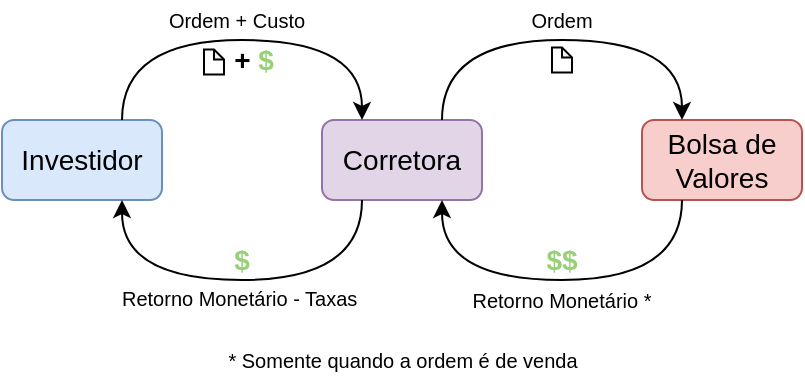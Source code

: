 <mxfile version="13.0.1" type="device"><diagram id="p2LlpE4bGKlXnjx8UPxI" name="Page-1"><mxGraphModel dx="981" dy="492" grid="1" gridSize="10" guides="1" tooltips="1" connect="1" arrows="1" fold="1" page="1" pageScale="1" pageWidth="827" pageHeight="1169" math="0" shadow="0"><root><mxCell id="0"/><mxCell id="1" parent="0"/><mxCell id="vA-ZJpgJZ3vEEqA4DVBg-4" value="&lt;font size=&quot;1&quot;&gt;&lt;span style=&quot;font-size: 14px&quot;&gt;Corretora&lt;/span&gt;&lt;/font&gt;" style="rounded=1;whiteSpace=wrap;html=1;strokeWidth=1;fillColor=#e1d5e7;strokeColor=#9673a6;" vertex="1" parent="1"><mxGeometry x="280" y="280" width="80" height="40" as="geometry"/></mxCell><mxCell id="vA-ZJpgJZ3vEEqA4DVBg-7" value="&lt;font style=&quot;font-size: 14px&quot;&gt;Investidor&lt;/font&gt;" style="rounded=1;whiteSpace=wrap;html=1;strokeWidth=1;fillColor=#dae8fc;strokeColor=#6c8ebf;" vertex="1" parent="1"><mxGeometry x="120" y="280" width="80" height="40" as="geometry"/></mxCell><mxCell id="vA-ZJpgJZ3vEEqA4DVBg-8" value="&lt;font size=&quot;1&quot;&gt;&lt;span style=&quot;font-size: 14px&quot;&gt;Bolsa de Valores&lt;/span&gt;&lt;/font&gt;" style="rounded=1;whiteSpace=wrap;html=1;strokeWidth=1;fillColor=#f8cecc;strokeColor=#b85450;" vertex="1" parent="1"><mxGeometry x="440" y="280" width="80" height="40" as="geometry"/></mxCell><mxCell id="vA-ZJpgJZ3vEEqA4DVBg-10" value="" style="curved=1;endArrow=classic;html=1;exitX=0.75;exitY=0;exitDx=0;exitDy=0;entryX=0.25;entryY=0;entryDx=0;entryDy=0;" edge="1" parent="1" source="vA-ZJpgJZ3vEEqA4DVBg-7" target="vA-ZJpgJZ3vEEqA4DVBg-4"><mxGeometry width="50" height="50" relative="1" as="geometry"><mxPoint x="380" y="390" as="sourcePoint"/><mxPoint x="430" y="340" as="targetPoint"/><Array as="points"><mxPoint x="180" y="240"/><mxPoint x="300" y="240"/></Array></mxGeometry></mxCell><mxCell id="vA-ZJpgJZ3vEEqA4DVBg-11" value="" style="curved=1;endArrow=classic;html=1;exitX=0.75;exitY=0;exitDx=0;exitDy=0;entryX=0.25;entryY=0;entryDx=0;entryDy=0;" edge="1" parent="1" source="vA-ZJpgJZ3vEEqA4DVBg-4" target="vA-ZJpgJZ3vEEqA4DVBg-8"><mxGeometry width="50" height="50" relative="1" as="geometry"><mxPoint x="290" y="480" as="sourcePoint"/><mxPoint x="340" y="430" as="targetPoint"/><Array as="points"><mxPoint x="340" y="240"/><mxPoint x="460" y="240"/></Array></mxGeometry></mxCell><mxCell id="vA-ZJpgJZ3vEEqA4DVBg-12" value="" style="curved=1;endArrow=classic;html=1;exitX=0.25;exitY=1;exitDx=0;exitDy=0;entryX=0.75;entryY=1;entryDx=0;entryDy=0;" edge="1" parent="1" source="vA-ZJpgJZ3vEEqA4DVBg-8" target="vA-ZJpgJZ3vEEqA4DVBg-4"><mxGeometry width="50" height="50" relative="1" as="geometry"><mxPoint x="320" y="530" as="sourcePoint"/><mxPoint x="370" y="480" as="targetPoint"/><Array as="points"><mxPoint x="460" y="360"/><mxPoint x="340" y="360"/></Array></mxGeometry></mxCell><mxCell id="vA-ZJpgJZ3vEEqA4DVBg-13" value="" style="curved=1;endArrow=classic;html=1;exitX=0.25;exitY=1;exitDx=0;exitDy=0;entryX=0.75;entryY=1;entryDx=0;entryDy=0;" edge="1" parent="1" source="vA-ZJpgJZ3vEEqA4DVBg-4" target="vA-ZJpgJZ3vEEqA4DVBg-7"><mxGeometry width="50" height="50" relative="1" as="geometry"><mxPoint x="190" y="550" as="sourcePoint"/><mxPoint x="240" y="500" as="targetPoint"/><Array as="points"><mxPoint x="300" y="360"/><mxPoint x="180" y="360"/></Array></mxGeometry></mxCell><mxCell id="vA-ZJpgJZ3vEEqA4DVBg-14" value="&lt;font style=&quot;font-size: 14px&quot; color=&quot;#97d077&quot;&gt;&lt;b&gt;$$&lt;/b&gt;&lt;/font&gt;" style="text;html=1;strokeColor=none;fillColor=none;align=center;verticalAlign=middle;whiteSpace=wrap;rounded=0;" vertex="1" parent="1"><mxGeometry x="380" y="340" width="40" height="20" as="geometry"/></mxCell><mxCell id="vA-ZJpgJZ3vEEqA4DVBg-15" value="&lt;font style=&quot;font-size: 14px&quot; color=&quot;#97d077&quot;&gt;&lt;b&gt;$&lt;/b&gt;&lt;/font&gt;" style="text;html=1;strokeColor=none;fillColor=none;align=center;verticalAlign=middle;whiteSpace=wrap;rounded=0;" vertex="1" parent="1"><mxGeometry x="220" y="340" width="40" height="20" as="geometry"/></mxCell><mxCell id="vA-ZJpgJZ3vEEqA4DVBg-19" value="" style="shape=note;whiteSpace=wrap;html=1;backgroundOutline=1;darkOpacity=0.05;strokeWidth=1;size=5;" vertex="1" parent="1"><mxGeometry x="395" y="243.75" width="10" height="12.5" as="geometry"/></mxCell><mxCell id="vA-ZJpgJZ3vEEqA4DVBg-20" value="" style="group" vertex="1" connectable="0" parent="1"><mxGeometry x="221" y="240" width="45" height="20" as="geometry"/></mxCell><mxCell id="vA-ZJpgJZ3vEEqA4DVBg-16" value="&lt;font style=&quot;font-size: 14px&quot;&gt;&lt;b&gt;+&lt;font color=&quot;#97d077&quot;&gt; $&lt;/font&gt;&lt;/b&gt;&lt;/font&gt;" style="text;html=1;strokeColor=none;fillColor=none;align=center;verticalAlign=middle;whiteSpace=wrap;rounded=0;" vertex="1" parent="vA-ZJpgJZ3vEEqA4DVBg-20"><mxGeometry x="5" width="40" height="20" as="geometry"/></mxCell><mxCell id="vA-ZJpgJZ3vEEqA4DVBg-18" value="" style="shape=note;whiteSpace=wrap;html=1;backgroundOutline=1;darkOpacity=0.05;strokeWidth=1;size=5;" vertex="1" parent="vA-ZJpgJZ3vEEqA4DVBg-20"><mxGeometry y="4.75" width="10" height="12.5" as="geometry"/></mxCell><mxCell id="vA-ZJpgJZ3vEEqA4DVBg-21" value="&lt;font style=&quot;font-size: 10px&quot;&gt;Ordem + Custo&lt;/font&gt;" style="text;html=1;strokeColor=none;fillColor=none;align=center;verticalAlign=middle;whiteSpace=wrap;rounded=0;" vertex="1" parent="1"><mxGeometry x="200" y="225" width="75" height="10" as="geometry"/></mxCell><mxCell id="vA-ZJpgJZ3vEEqA4DVBg-22" value="&lt;font style=&quot;font-size: 10px&quot;&gt;Ordem&lt;/font&gt;" style="text;html=1;strokeColor=none;fillColor=none;align=center;verticalAlign=middle;whiteSpace=wrap;rounded=0;" vertex="1" parent="1"><mxGeometry x="385" y="220" width="30" height="20" as="geometry"/></mxCell><mxCell id="vA-ZJpgJZ3vEEqA4DVBg-24" value="&lt;font style=&quot;font-size: 10px&quot;&gt;Retorno Monetário *&lt;/font&gt;" style="text;html=1;strokeColor=none;fillColor=none;align=center;verticalAlign=middle;whiteSpace=wrap;rounded=0;" vertex="1" parent="1"><mxGeometry x="350" y="360" width="100" height="20" as="geometry"/></mxCell><mxCell id="vA-ZJpgJZ3vEEqA4DVBg-25" value="&lt;span style=&quot;font-family: &amp;#34;helvetica&amp;#34; ; font-style: normal ; font-weight: 400 ; letter-spacing: normal ; text-align: center ; text-indent: 0px ; text-transform: none ; word-spacing: 0px ; float: none ; display: inline&quot;&gt;&lt;font style=&quot;font-size: 10px&quot;&gt;Retorno Monetário - Taxas&lt;/font&gt;&lt;/span&gt;" style="text;whiteSpace=wrap;html=1;" vertex="1" parent="1"><mxGeometry x="177.5" y="355" width="125" height="30" as="geometry"/></mxCell><mxCell id="vA-ZJpgJZ3vEEqA4DVBg-26" value="&lt;font style=&quot;font-size: 10px&quot;&gt;* Somente quando a ordem é de venda&lt;/font&gt;" style="text;html=1;align=center;verticalAlign=middle;resizable=0;points=[];autosize=1;" vertex="1" parent="1"><mxGeometry x="225" y="390" width="190" height="20" as="geometry"/></mxCell></root></mxGraphModel></diagram></mxfile>
